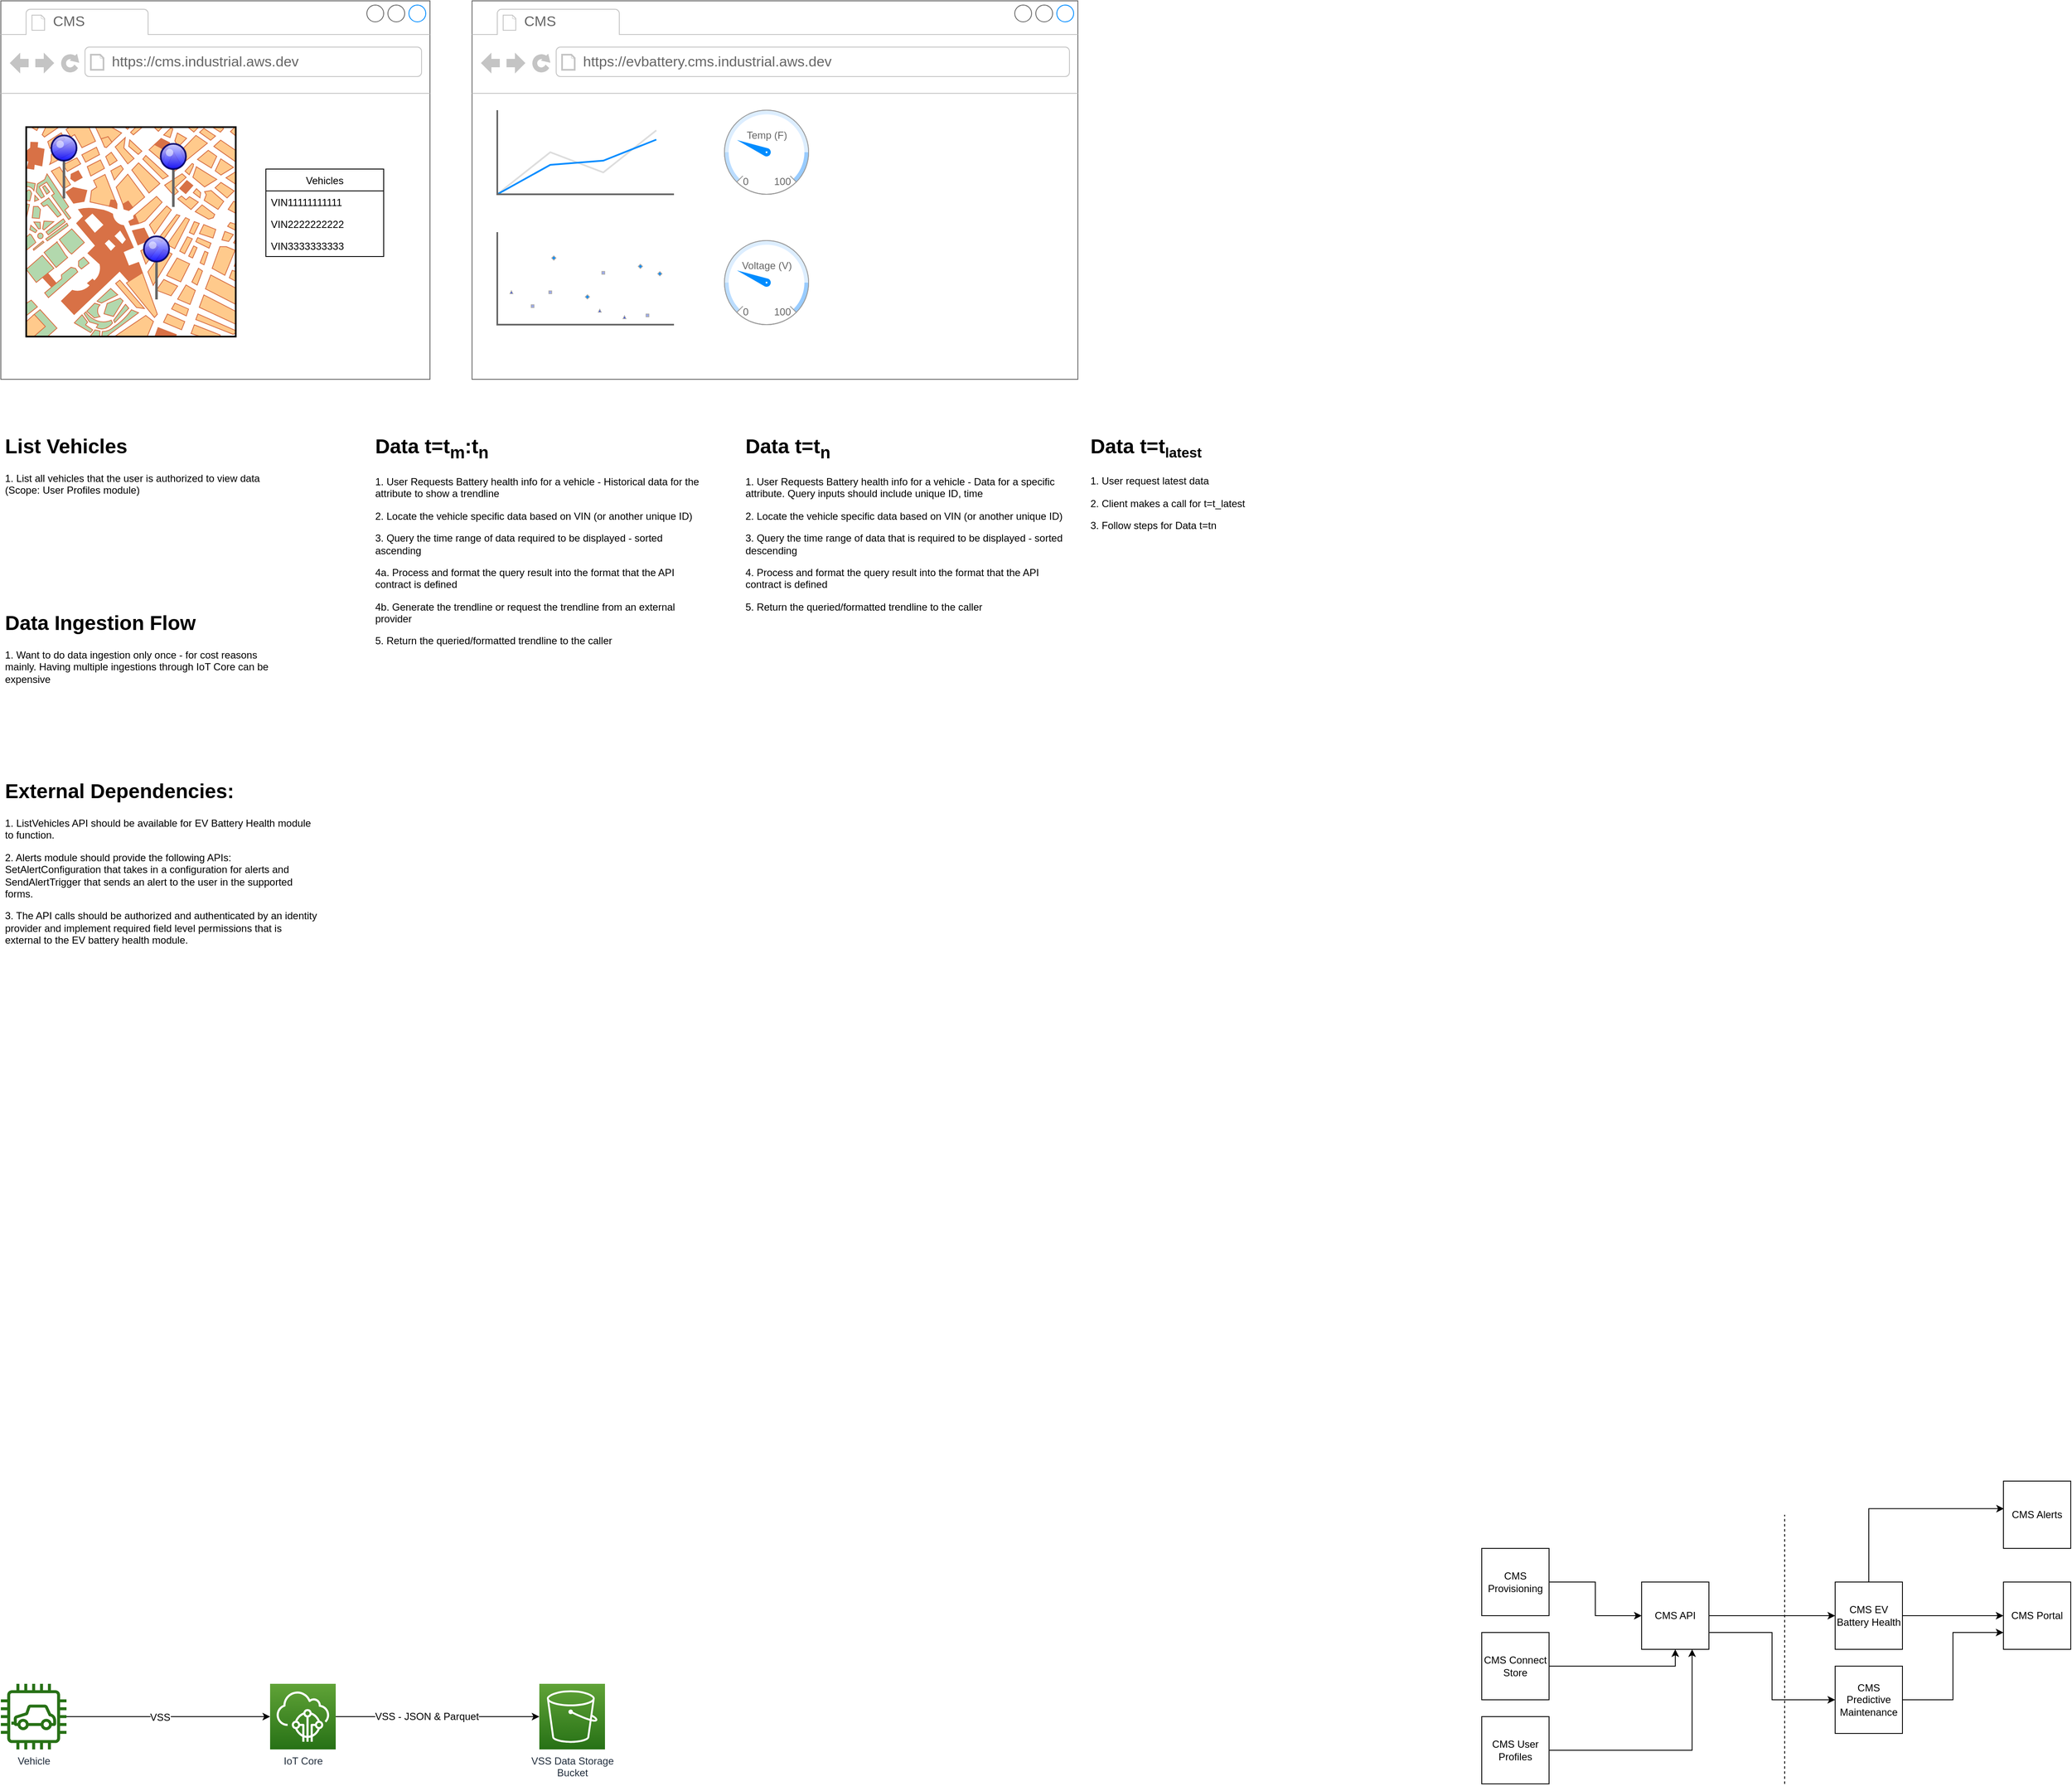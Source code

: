 <mxfile version="12.4.8" type="device"><diagram id="ELi_VFlYQ18kNxGU5NJl" name="Page-1"><mxGraphModel dx="320" dy="2688" grid="1" gridSize="10" guides="1" tooltips="1" connect="1" arrows="1" fold="1" page="1" pageScale="1" pageWidth="850" pageHeight="1100" math="0" shadow="0"><root><mxCell id="0"/><mxCell id="1" parent="0"/><mxCell id="hqFK8BMv7qDLBqBLgpko-2" value="VSS Data Storage&lt;br&gt;Bucket" style="outlineConnect=0;fontColor=#232F3E;gradientColor=#60A337;gradientDirection=north;fillColor=#277116;strokeColor=#ffffff;dashed=0;verticalLabelPosition=bottom;verticalAlign=top;align=center;html=1;fontSize=12;fontStyle=0;aspect=fixed;shape=mxgraph.aws4.resourceIcon;resIcon=mxgraph.aws4.s3;" vertex="1" parent="1"><mxGeometry x="680" y="961" width="78" height="78" as="geometry"/></mxCell><mxCell id="hqFK8BMv7qDLBqBLgpko-12" value="" style="strokeWidth=1;shadow=0;dashed=0;align=center;html=1;shape=mxgraph.mockup.containers.browserWindow;rSize=0;strokeColor=#666666;strokeColor2=#008cff;strokeColor3=#c4c4c4;mainText=,;recursiveResize=0;" vertex="1" parent="1"><mxGeometry x="600" y="-1040" width="720" height="450" as="geometry"/></mxCell><mxCell id="hqFK8BMv7qDLBqBLgpko-13" value="CMS" style="strokeWidth=1;shadow=0;dashed=0;align=center;html=1;shape=mxgraph.mockup.containers.anchor;fontSize=17;fontColor=#666666;align=left;" vertex="1" parent="hqFK8BMv7qDLBqBLgpko-12"><mxGeometry x="60" y="12" width="110" height="26" as="geometry"/></mxCell><mxCell id="hqFK8BMv7qDLBqBLgpko-14" value="https://evbattery.cms.industrial.aws.dev" style="strokeWidth=1;shadow=0;dashed=0;align=center;html=1;shape=mxgraph.mockup.containers.anchor;rSize=0;fontSize=17;fontColor=#666666;align=left;" vertex="1" parent="hqFK8BMv7qDLBqBLgpko-12"><mxGeometry x="130" y="60" width="250" height="26" as="geometry"/></mxCell><mxCell id="hqFK8BMv7qDLBqBLgpko-15" value="" style="verticalLabelPosition=bottom;shadow=0;dashed=0;align=center;html=1;verticalAlign=top;strokeWidth=1;shape=mxgraph.mockup.graphics.lineChart;strokeColor=none;strokeColor2=#666666;strokeColor3=#008cff;strokeColor4=#dddddd;" vertex="1" parent="hqFK8BMv7qDLBqBLgpko-12"><mxGeometry x="30" y="130" width="210" height="100" as="geometry"/></mxCell><mxCell id="hqFK8BMv7qDLBqBLgpko-16" value="" style="verticalLabelPosition=bottom;shadow=0;dashed=0;align=center;html=1;verticalAlign=top;strokeWidth=1;shape=mxgraph.mockup.graphics.plotChart;strokeColor=none;strokeColor2=#aaaaaa;strokeColor3=#666666;fillColor2=#99aaff,#0022ff,#008cff;" vertex="1" parent="hqFK8BMv7qDLBqBLgpko-12"><mxGeometry x="30" y="275" width="210" height="110" as="geometry"/></mxCell><mxCell id="hqFK8BMv7qDLBqBLgpko-17" value="" style="verticalLabelPosition=bottom;shadow=0;dashed=0;align=center;html=1;verticalAlign=top;strokeWidth=1;shape=mxgraph.mockup.graphics.gauge;fillColor=#ffffff;strokeColor=#999999;gaugePos=25;scaleColors=#bbddff,#ddeeff,#99ccff;gaugeLabels=,,;needleColor=#008cff;" vertex="1" parent="hqFK8BMv7qDLBqBLgpko-12"><mxGeometry x="300" y="130" width="100" height="100" as="geometry"/></mxCell><mxCell id="hqFK8BMv7qDLBqBLgpko-18" value="Temp (F)" style="strokeWidth=1;shadow=0;dashed=0;align=center;html=1;shape=mxgraph.mockup.graphics.anchor;fontColor=#666666;" vertex="1" parent="hqFK8BMv7qDLBqBLgpko-17"><mxGeometry x="25" y="20" width="50" height="20" as="geometry"/></mxCell><mxCell id="hqFK8BMv7qDLBqBLgpko-19" value="0" style="strokeWidth=1;shadow=0;dashed=0;align=center;html=1;shape=mxgraph.mockup.graphics.anchor;align=left;fontColor=#666666;" vertex="1" parent="hqFK8BMv7qDLBqBLgpko-17"><mxGeometry x="20" y="75" width="50" height="20" as="geometry"/></mxCell><mxCell id="hqFK8BMv7qDLBqBLgpko-20" value="100" style="strokeWidth=1;shadow=0;dashed=0;align=center;html=1;shape=mxgraph.mockup.graphics.anchor;align=right;fontColor=#666666;" vertex="1" parent="hqFK8BMv7qDLBqBLgpko-17"><mxGeometry x="30" y="75" width="50" height="20" as="geometry"/></mxCell><mxCell id="hqFK8BMv7qDLBqBLgpko-21" value="" style="verticalLabelPosition=bottom;shadow=0;dashed=0;align=center;html=1;verticalAlign=top;strokeWidth=1;shape=mxgraph.mockup.graphics.gauge;fillColor=#ffffff;strokeColor=#999999;gaugePos=25;scaleColors=#bbddff,#ddeeff,#99ccff;gaugeLabels=,,;needleColor=#008cff;" vertex="1" parent="hqFK8BMv7qDLBqBLgpko-12"><mxGeometry x="300" y="285" width="100" height="100" as="geometry"/></mxCell><mxCell id="hqFK8BMv7qDLBqBLgpko-22" value="Voltage (V)" style="strokeWidth=1;shadow=0;dashed=0;align=center;html=1;shape=mxgraph.mockup.graphics.anchor;fontColor=#666666;" vertex="1" parent="hqFK8BMv7qDLBqBLgpko-21"><mxGeometry x="25" y="20" width="50" height="20" as="geometry"/></mxCell><mxCell id="hqFK8BMv7qDLBqBLgpko-23" value="0" style="strokeWidth=1;shadow=0;dashed=0;align=center;html=1;shape=mxgraph.mockup.graphics.anchor;align=left;fontColor=#666666;" vertex="1" parent="hqFK8BMv7qDLBqBLgpko-21"><mxGeometry x="20" y="75" width="50" height="20" as="geometry"/></mxCell><mxCell id="hqFK8BMv7qDLBqBLgpko-24" value="100" style="strokeWidth=1;shadow=0;dashed=0;align=center;html=1;shape=mxgraph.mockup.graphics.anchor;align=right;fontColor=#666666;" vertex="1" parent="hqFK8BMv7qDLBqBLgpko-21"><mxGeometry x="30" y="75" width="50" height="20" as="geometry"/></mxCell><mxCell id="hqFK8BMv7qDLBqBLgpko-38" value="" style="strokeWidth=1;shadow=0;dashed=0;align=center;html=1;shape=mxgraph.mockup.containers.browserWindow;rSize=0;strokeColor=#666666;strokeColor2=#008cff;strokeColor3=#c4c4c4;mainText=,;recursiveResize=0;" vertex="1" parent="1"><mxGeometry x="40" y="-1040" width="510" height="450" as="geometry"/></mxCell><mxCell id="hqFK8BMv7qDLBqBLgpko-39" value="CMS" style="strokeWidth=1;shadow=0;dashed=0;align=center;html=1;shape=mxgraph.mockup.containers.anchor;fontSize=17;fontColor=#666666;align=left;" vertex="1" parent="hqFK8BMv7qDLBqBLgpko-38"><mxGeometry x="60" y="12" width="110" height="26" as="geometry"/></mxCell><mxCell id="hqFK8BMv7qDLBqBLgpko-40" value="https://cms.industrial.aws.dev" style="strokeWidth=1;shadow=0;dashed=0;align=center;html=1;shape=mxgraph.mockup.containers.anchor;rSize=0;fontSize=17;fontColor=#666666;align=left;" vertex="1" parent="hqFK8BMv7qDLBqBLgpko-38"><mxGeometry x="130" y="60" width="250" height="26" as="geometry"/></mxCell><mxCell id="hqFK8BMv7qDLBqBLgpko-51" value="Vehicles" style="swimlane;fontStyle=0;childLayout=stackLayout;horizontal=1;startSize=26;fillColor=none;horizontalStack=0;resizeParent=1;resizeParentMax=0;resizeLast=0;collapsible=1;marginBottom=0;" vertex="1" parent="hqFK8BMv7qDLBqBLgpko-38"><mxGeometry x="315" y="200" width="140" height="104" as="geometry"><mxRectangle x="20" y="130" width="80" height="26" as="alternateBounds"/></mxGeometry></mxCell><mxCell id="hqFK8BMv7qDLBqBLgpko-52" value="VIN11111111111" style="text;strokeColor=none;fillColor=none;align=left;verticalAlign=top;spacingLeft=4;spacingRight=4;overflow=hidden;rotatable=0;points=[[0,0.5],[1,0.5]];portConstraint=eastwest;" vertex="1" parent="hqFK8BMv7qDLBqBLgpko-51"><mxGeometry y="26" width="140" height="26" as="geometry"/></mxCell><mxCell id="hqFK8BMv7qDLBqBLgpko-53" value="VIN2222222222" style="text;strokeColor=none;fillColor=none;align=left;verticalAlign=top;spacingLeft=4;spacingRight=4;overflow=hidden;rotatable=0;points=[[0,0.5],[1,0.5]];portConstraint=eastwest;" vertex="1" parent="hqFK8BMv7qDLBqBLgpko-51"><mxGeometry y="52" width="140" height="26" as="geometry"/></mxCell><mxCell id="hqFK8BMv7qDLBqBLgpko-54" value="VIN3333333333" style="text;strokeColor=none;fillColor=none;align=left;verticalAlign=top;spacingLeft=4;spacingRight=4;overflow=hidden;rotatable=0;points=[[0,0.5],[1,0.5]];portConstraint=eastwest;" vertex="1" parent="hqFK8BMv7qDLBqBLgpko-51"><mxGeometry y="78" width="140" height="26" as="geometry"/></mxCell><mxCell id="hqFK8BMv7qDLBqBLgpko-55" value="" style="verticalLabelPosition=bottom;shadow=0;dashed=0;align=center;html=1;verticalAlign=top;strokeWidth=1;shape=mxgraph.mockup.misc.map;" vertex="1" parent="hqFK8BMv7qDLBqBLgpko-38"><mxGeometry x="30" y="150" width="250" height="250" as="geometry"/></mxCell><mxCell id="hqFK8BMv7qDLBqBLgpko-57" value="" style="verticalLabelPosition=top;shadow=0;dashed=0;align=center;html=1;verticalAlign=bottom;strokeWidth=1;shape=mxgraph.mockup.misc.pin;fillColor2=#ccccff;fillColor3=#0000ff;strokeColor=#000066;" vertex="1" parent="hqFK8BMv7qDLBqBLgpko-38"><mxGeometry x="60" y="160" width="30" height="75" as="geometry"/></mxCell><mxCell id="hqFK8BMv7qDLBqBLgpko-58" value="&lt;span style=&quot;color: rgba(0 , 0 , 0 , 0) ; font-family: monospace ; font-size: 0px&quot;&gt;%3CmxGraphModel%3E%3Croot%3E%3CmxCell%20id%3D%220%22%2F%3E%3CmxCell%20id%3D%221%22%20parent%3D%220%22%2F%3E%3CmxCell%20id%3D%222%22%20value%3D%22%22%20style%3D%22verticalLabelPosition%3Dtop%3Bshadow%3D0%3Bdashed%3D0%3Balign%3Dcenter%3Bhtml%3D1%3BverticalAlign%3Dbottom%3BstrokeWidth%3D1%3Bshape%3Dmxgraph.mockup.misc.pin%3BfillColor2%3D%23ccccff%3BfillColor3%3D%230000ff%3BstrokeColor%3D%23000066%3B%22%20vertex%3D%221%22%20parent%3D%221%22%3E%3CmxGeometry%20x%3D%22100%22%20y%3D%22-880%22%20width%3D%2230%22%20height%3D%2275%22%20as%3D%22geometry%22%2F%3E%3C%2FmxCell%3E%3C%2Froot%3E%3C%2FmxGraphModel%3E&lt;/span&gt;" style="verticalLabelPosition=top;shadow=0;dashed=0;align=center;html=1;verticalAlign=bottom;strokeWidth=1;shape=mxgraph.mockup.misc.pin;fillColor2=#ccccff;fillColor3=#0000ff;strokeColor=#000066;" vertex="1" parent="hqFK8BMv7qDLBqBLgpko-38"><mxGeometry x="190" y="170" width="30" height="75" as="geometry"/></mxCell><mxCell id="hqFK8BMv7qDLBqBLgpko-59" value="&lt;span style=&quot;color: rgba(0 , 0 , 0 , 0) ; font-family: monospace ; font-size: 0px&quot;&gt;%3CmxGraphModel%3E%3Croot%3E%3CmxCell%20id%3D%220%22%2F%3E%3CmxCell%20id%3D%221%22%20parent%3D%220%22%2F%3E%3CmxCell%20id%3D%222%22%20value%3D%22%22%20style%3D%22verticalLabelPosition%3Dtop%3Bshadow%3D0%3Bdashed%3D0%3Balign%3Dcenter%3Bhtml%3D1%3BverticalAlign%3Dbottom%3BstrokeWidth%3D1%3Bshape%3Dmxgraph.mockup.misc.pin%3BfillColor2%3D%23ccccff%3BfillColor3%3D%230000ff%3BstrokeColor%3D%23000066%3B%22%20vertex%3D%221%22%20parent%3D%221%22%3E%3CmxGeometry%20x%3D%22100%22%20y%3D%22-880%22%20width%3D%2230%22%20height%3D%2275%22%20as%3D%22geometry%22%2F%3E%3C%2FmxCell%3E%3C%2Froot%3E%3C%2FmxGraphModel%3E&lt;/span&gt;" style="verticalLabelPosition=top;shadow=0;dashed=0;align=center;html=1;verticalAlign=bottom;strokeWidth=1;shape=mxgraph.mockup.misc.pin;fillColor2=#ccccff;fillColor3=#0000ff;strokeColor=#000066;" vertex="1" parent="hqFK8BMv7qDLBqBLgpko-38"><mxGeometry x="170" y="280" width="30" height="75" as="geometry"/></mxCell><mxCell id="hqFK8BMv7qDLBqBLgpko-64" value="Vehicle" style="outlineConnect=0;fontColor=#232F3E;gradientColor=none;fillColor=#277116;strokeColor=none;dashed=0;verticalLabelPosition=bottom;verticalAlign=top;align=center;html=1;fontSize=12;fontStyle=0;aspect=fixed;pointerEvents=1;shape=mxgraph.aws4.car;" vertex="1" parent="1"><mxGeometry x="40" y="961" width="78" height="78" as="geometry"/></mxCell><mxCell id="hqFK8BMv7qDLBqBLgpko-65" value="IoT Core" style="outlineConnect=0;fontColor=#232F3E;gradientColor=#60A337;gradientDirection=north;fillColor=#277116;strokeColor=#ffffff;dashed=0;verticalLabelPosition=bottom;verticalAlign=top;align=center;html=1;fontSize=12;fontStyle=0;aspect=fixed;shape=mxgraph.aws4.resourceIcon;resIcon=mxgraph.aws4.iot_core;" vertex="1" parent="1"><mxGeometry x="360" y="961" width="78" height="78" as="geometry"/></mxCell><mxCell id="hqFK8BMv7qDLBqBLgpko-78" value="" style="endArrow=classic;html=1;" edge="1" parent="1" source="hqFK8BMv7qDLBqBLgpko-64" target="hqFK8BMv7qDLBqBLgpko-65"><mxGeometry width="50" height="50" relative="1" as="geometry"><mxPoint x="30" y="1130" as="sourcePoint"/><mxPoint x="80" y="1080" as="targetPoint"/></mxGeometry></mxCell><mxCell id="hqFK8BMv7qDLBqBLgpko-81" value="VSS" style="text;html=1;align=center;verticalAlign=middle;resizable=0;points=[];labelBackgroundColor=#ffffff;" vertex="1" connectable="0" parent="hqFK8BMv7qDLBqBLgpko-78"><mxGeometry x="-0.088" y="-1" relative="1" as="geometry"><mxPoint as="offset"/></mxGeometry></mxCell><mxCell id="hqFK8BMv7qDLBqBLgpko-82" value="" style="endArrow=classic;html=1;" edge="1" parent="1" source="hqFK8BMv7qDLBqBLgpko-65" target="hqFK8BMv7qDLBqBLgpko-2"><mxGeometry width="50" height="50" relative="1" as="geometry"><mxPoint x="480" y="1050" as="sourcePoint"/><mxPoint x="530" y="1000" as="targetPoint"/></mxGeometry></mxCell><mxCell id="hqFK8BMv7qDLBqBLgpko-83" value="VSS - JSON &amp;amp; Parquet" style="text;html=1;align=center;verticalAlign=middle;resizable=0;points=[];labelBackgroundColor=#ffffff;" vertex="1" connectable="0" parent="hqFK8BMv7qDLBqBLgpko-82"><mxGeometry x="-0.113" relative="1" as="geometry"><mxPoint as="offset"/></mxGeometry></mxCell><mxCell id="hqFK8BMv7qDLBqBLgpko-85" value="&lt;h1&gt;List Vehicles&lt;/h1&gt;&lt;p&gt;1. List all vehicles that the user is authorized to view data&amp;nbsp;&lt;br&gt;(Scope: User Profiles module)&lt;/p&gt;" style="text;html=1;strokeColor=none;fillColor=none;spacing=5;spacingTop=-20;whiteSpace=wrap;overflow=hidden;rounded=0;" vertex="1" parent="1"><mxGeometry x="40" y="-530" width="320" height="120" as="geometry"/></mxCell><mxCell id="hqFK8BMv7qDLBqBLgpko-86" value="&lt;h1&gt;Data t=t&lt;sub&gt;n&lt;/sub&gt;&lt;/h1&gt;&lt;p&gt;1. User Requests Battery health info for a vehicle - Data for a specific attribute. Query inputs should include unique ID, time&lt;/p&gt;&lt;p&gt;&lt;span&gt;2. Locate the vehicle specific data based on VIN (or another unique ID)&lt;/span&gt;&lt;br&gt;&lt;/p&gt;&lt;p&gt;3. Query the time range of data that is required to be displayed - sorted descending&lt;/p&gt;&lt;p&gt;4. Process and format the query result into the format that the API contract is defined&lt;/p&gt;&lt;p&gt;5. Return the queried/formatted trendline to the caller&lt;br&gt;&lt;/p&gt;" style="text;html=1;strokeColor=none;fillColor=none;spacing=5;spacingTop=-20;whiteSpace=wrap;overflow=hidden;rounded=0;" vertex="1" parent="1"><mxGeometry x="920" y="-530" width="400" height="270" as="geometry"/></mxCell><mxCell id="hqFK8BMv7qDLBqBLgpko-87" value="&lt;h1&gt;Data t=t&lt;sub&gt;m&lt;/sub&gt;:t&lt;sub&gt;n&lt;/sub&gt;&lt;/h1&gt;&lt;p&gt;1. User Requests Battery health info for a vehicle - Historical data for the attribute to show a trendline&lt;/p&gt;&lt;p&gt;2. Locate the vehicle specific data based on VIN (or another unique ID)&lt;br&gt;&lt;/p&gt;&lt;p&gt;3. Query the time range of data required to be displayed - sorted ascending&lt;/p&gt;&lt;p&gt;4a. Process and format the query result into the format that the API contract is defined&lt;br&gt;&lt;/p&gt;&lt;p&gt;4b. Generate the trendline or request the trendline from an external provider&lt;/p&gt;&lt;p&gt;5. Return the queried/formatted trendline to the caller&lt;/p&gt;" style="text;html=1;strokeColor=none;fillColor=none;spacing=5;spacingTop=-20;whiteSpace=wrap;overflow=hidden;rounded=0;" vertex="1" parent="1"><mxGeometry x="480" y="-530" width="400" height="300" as="geometry"/></mxCell><mxCell id="hqFK8BMv7qDLBqBLgpko-88" value="&lt;h1&gt;Data t=t&lt;span style=&quot;font-size: 20px&quot;&gt;&lt;sub&gt;latest&lt;/sub&gt;&lt;/span&gt;&lt;/h1&gt;&lt;p&gt;1. User request latest data&lt;/p&gt;&lt;p&gt;2. Client makes a call for t=t_latest&lt;/p&gt;&lt;p&gt;3. Follow steps for Data t=tn&lt;/p&gt;" style="text;html=1;strokeColor=none;fillColor=none;spacing=5;spacingTop=-20;whiteSpace=wrap;overflow=hidden;rounded=0;" vertex="1" parent="1"><mxGeometry x="1330" y="-530" width="400" height="190" as="geometry"/></mxCell><mxCell id="hqFK8BMv7qDLBqBLgpko-89" style="edgeStyle=orthogonalEdgeStyle;rounded=0;orthogonalLoop=1;jettySize=auto;html=1;exitX=1;exitY=0.5;exitDx=0;exitDy=0;entryX=0;entryY=0.5;entryDx=0;entryDy=0;" edge="1" parent="1" source="hqFK8BMv7qDLBqBLgpko-90" target="hqFK8BMv7qDLBqBLgpko-95"><mxGeometry relative="1" as="geometry"/></mxCell><mxCell id="hqFK8BMv7qDLBqBLgpko-90" value="CMS Provisioning" style="whiteSpace=wrap;html=1;aspect=fixed;" vertex="1" parent="1"><mxGeometry x="1800" y="800" width="80" height="80" as="geometry"/></mxCell><mxCell id="hqFK8BMv7qDLBqBLgpko-91" style="edgeStyle=orthogonalEdgeStyle;rounded=0;orthogonalLoop=1;jettySize=auto;html=1;exitX=1;exitY=0.5;exitDx=0;exitDy=0;entryX=0.5;entryY=1;entryDx=0;entryDy=0;" edge="1" parent="1" source="hqFK8BMv7qDLBqBLgpko-92" target="hqFK8BMv7qDLBqBLgpko-95"><mxGeometry relative="1" as="geometry"/></mxCell><mxCell id="hqFK8BMv7qDLBqBLgpko-92" value="CMS Connect Store" style="whiteSpace=wrap;html=1;aspect=fixed;" vertex="1" parent="1"><mxGeometry x="1800" y="900" width="80" height="80" as="geometry"/></mxCell><mxCell id="hqFK8BMv7qDLBqBLgpko-93" style="edgeStyle=orthogonalEdgeStyle;rounded=0;orthogonalLoop=1;jettySize=auto;html=1;exitX=1;exitY=0.5;exitDx=0;exitDy=0;entryX=0;entryY=0.5;entryDx=0;entryDy=0;" edge="1" parent="1" source="hqFK8BMv7qDLBqBLgpko-95" target="hqFK8BMv7qDLBqBLgpko-97"><mxGeometry relative="1" as="geometry"/></mxCell><mxCell id="hqFK8BMv7qDLBqBLgpko-94" style="edgeStyle=orthogonalEdgeStyle;rounded=0;orthogonalLoop=1;jettySize=auto;html=1;exitX=1;exitY=0.75;exitDx=0;exitDy=0;entryX=0;entryY=0.5;entryDx=0;entryDy=0;" edge="1" parent="1" source="hqFK8BMv7qDLBqBLgpko-95" target="hqFK8BMv7qDLBqBLgpko-102"><mxGeometry relative="1" as="geometry"/></mxCell><mxCell id="hqFK8BMv7qDLBqBLgpko-95" value="CMS API" style="whiteSpace=wrap;html=1;aspect=fixed;" vertex="1" parent="1"><mxGeometry x="1990" y="840" width="80" height="80" as="geometry"/></mxCell><mxCell id="hqFK8BMv7qDLBqBLgpko-96" style="edgeStyle=orthogonalEdgeStyle;rounded=0;orthogonalLoop=1;jettySize=auto;html=1;exitX=1;exitY=0.5;exitDx=0;exitDy=0;entryX=0;entryY=0.5;entryDx=0;entryDy=0;" edge="1" parent="1" source="hqFK8BMv7qDLBqBLgpko-97" target="hqFK8BMv7qDLBqBLgpko-100"><mxGeometry relative="1" as="geometry"/></mxCell><mxCell id="hqFK8BMv7qDLBqBLgpko-110" style="edgeStyle=orthogonalEdgeStyle;rounded=0;orthogonalLoop=1;jettySize=auto;html=1;exitX=0.5;exitY=0;exitDx=0;exitDy=0;entryX=0.007;entryY=0.41;entryDx=0;entryDy=0;entryPerimeter=0;" edge="1" parent="1" source="hqFK8BMv7qDLBqBLgpko-97" target="hqFK8BMv7qDLBqBLgpko-107"><mxGeometry relative="1" as="geometry"/></mxCell><mxCell id="hqFK8BMv7qDLBqBLgpko-97" value="CMS EV Battery Health" style="whiteSpace=wrap;html=1;aspect=fixed;" vertex="1" parent="1"><mxGeometry x="2220" y="840" width="80" height="80" as="geometry"/></mxCell><mxCell id="hqFK8BMv7qDLBqBLgpko-98" style="edgeStyle=orthogonalEdgeStyle;rounded=0;orthogonalLoop=1;jettySize=auto;html=1;exitX=1;exitY=0.5;exitDx=0;exitDy=0;entryX=0.75;entryY=1;entryDx=0;entryDy=0;" edge="1" parent="1" source="hqFK8BMv7qDLBqBLgpko-99" target="hqFK8BMv7qDLBqBLgpko-95"><mxGeometry relative="1" as="geometry"/></mxCell><mxCell id="hqFK8BMv7qDLBqBLgpko-99" value="CMS User Profiles" style="whiteSpace=wrap;html=1;aspect=fixed;" vertex="1" parent="1"><mxGeometry x="1800" y="1000" width="80" height="80" as="geometry"/></mxCell><mxCell id="hqFK8BMv7qDLBqBLgpko-100" value="CMS Portal" style="whiteSpace=wrap;html=1;aspect=fixed;" vertex="1" parent="1"><mxGeometry x="2420" y="840" width="80" height="80" as="geometry"/></mxCell><mxCell id="hqFK8BMv7qDLBqBLgpko-101" style="edgeStyle=orthogonalEdgeStyle;rounded=0;orthogonalLoop=1;jettySize=auto;html=1;exitX=1;exitY=0.5;exitDx=0;exitDy=0;entryX=0;entryY=0.75;entryDx=0;entryDy=0;" edge="1" parent="1" source="hqFK8BMv7qDLBqBLgpko-102" target="hqFK8BMv7qDLBqBLgpko-100"><mxGeometry relative="1" as="geometry"/></mxCell><mxCell id="hqFK8BMv7qDLBqBLgpko-102" value="CMS Predictive Maintenance" style="whiteSpace=wrap;html=1;aspect=fixed;" vertex="1" parent="1"><mxGeometry x="2220" y="940" width="80" height="80" as="geometry"/></mxCell><mxCell id="hqFK8BMv7qDLBqBLgpko-103" value="" style="endArrow=none;dashed=1;html=1;" edge="1" parent="1"><mxGeometry width="50" height="50" relative="1" as="geometry"><mxPoint x="2160" y="1080" as="sourcePoint"/><mxPoint x="2160" y="760" as="targetPoint"/></mxGeometry></mxCell><mxCell id="hqFK8BMv7qDLBqBLgpko-104" value="&lt;h1&gt;Data Ingestion Flow&lt;/h1&gt;&lt;p&gt;1. Want to do data ingestion only once - for cost reasons mainly. Having multiple ingestions through IoT Core can be expensive&lt;/p&gt;" style="text;html=1;strokeColor=none;fillColor=none;spacing=5;spacingTop=-20;whiteSpace=wrap;overflow=hidden;rounded=0;" vertex="1" parent="1"><mxGeometry x="40" y="-320" width="340" height="300" as="geometry"/></mxCell><mxCell id="hqFK8BMv7qDLBqBLgpko-105" value="&lt;h1&gt;External Dependencies:&lt;/h1&gt;&lt;p&gt;1. ListVehicles API should be available for EV Battery Health module to function.&lt;/p&gt;&lt;p&gt;2. Alerts module should provide the following APIs: SetAlertConfiguration that takes in a configuration for alerts and SendAlertTrigger that sends an alert to the user in the supported forms.&lt;/p&gt;&lt;p&gt;3. The API calls should be authorized and authenticated by an identity provider and implement required field level permissions that is external to the EV battery health module.&lt;/p&gt;" style="text;html=1;strokeColor=none;fillColor=none;spacing=5;spacingTop=-20;whiteSpace=wrap;overflow=hidden;rounded=0;" vertex="1" parent="1"><mxGeometry x="40" y="-120" width="380" height="220" as="geometry"/></mxCell><mxCell id="hqFK8BMv7qDLBqBLgpko-107" value="CMS Alerts" style="whiteSpace=wrap;html=1;aspect=fixed;" vertex="1" parent="1"><mxGeometry x="2420" y="720" width="80" height="80" as="geometry"/></mxCell></root></mxGraphModel></diagram></mxfile>
